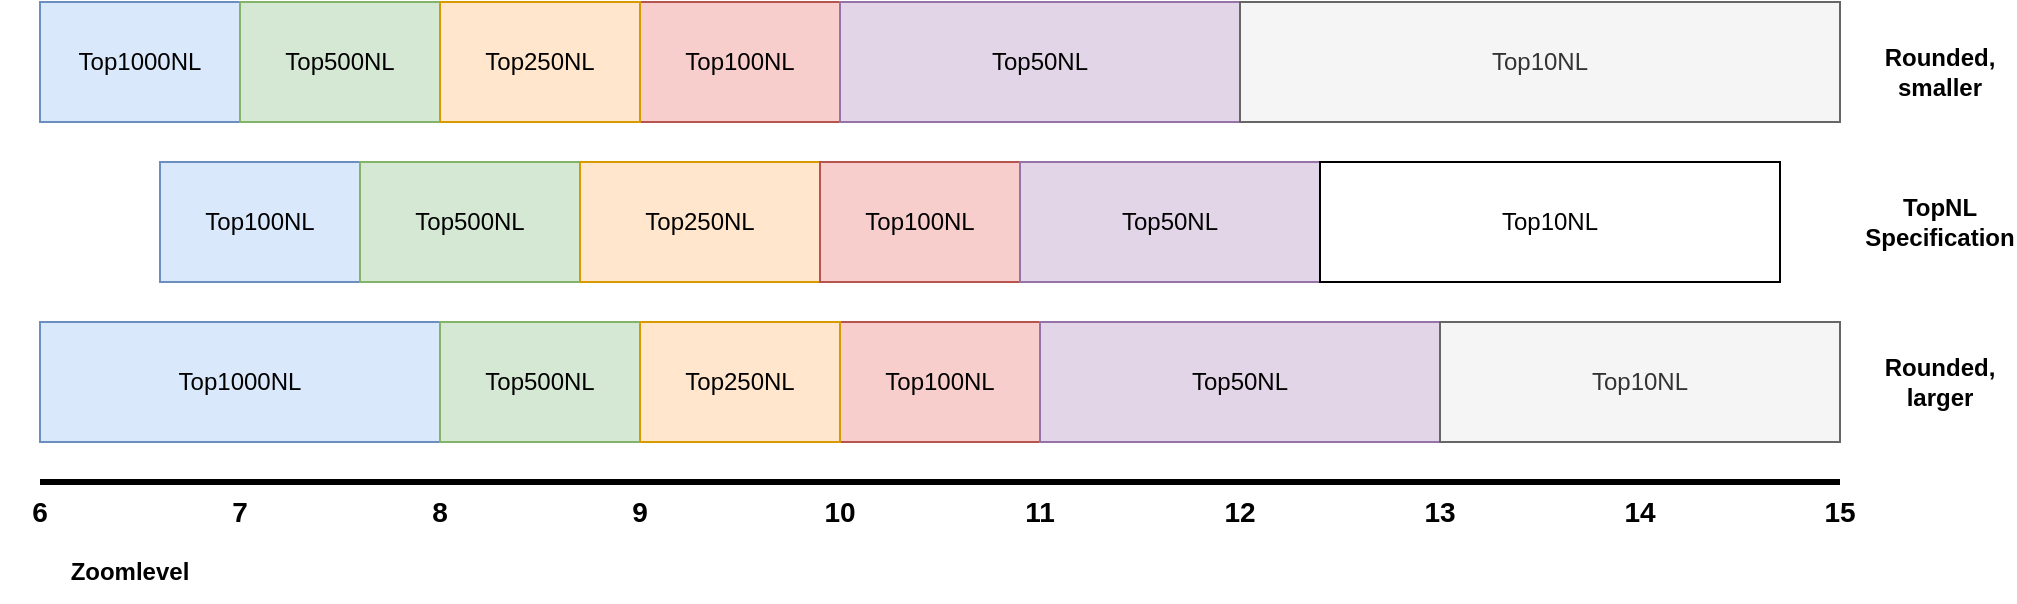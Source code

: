 <mxfile version="20.2.8" type="device"><diagram id="jrrCW1HdX-kcj0yqKOWZ" name="Page-1"><mxGraphModel dx="1184" dy="720" grid="1" gridSize="10" guides="1" tooltips="1" connect="1" arrows="1" fold="1" page="1" pageScale="1" pageWidth="827" pageHeight="1169" math="0" shadow="0"><root><mxCell id="0"/><mxCell id="1" parent="0"/><mxCell id="WMWVUPJpKU2P-5PiIZtv-1" value="" style="endArrow=none;html=1;rounded=0;strokeWidth=3;fontSize=14;fontStyle=1" edge="1" parent="1"><mxGeometry width="50" height="50" relative="1" as="geometry"><mxPoint x="240" y="440" as="sourcePoint"/><mxPoint x="1140" y="440" as="targetPoint"/></mxGeometry></mxCell><mxCell id="WMWVUPJpKU2P-5PiIZtv-5" value="6" style="text;html=1;strokeColor=none;fillColor=none;align=center;verticalAlign=middle;whiteSpace=wrap;rounded=0;fontSize=14;fontStyle=1" vertex="1" parent="1"><mxGeometry x="220" y="440" width="40" height="30" as="geometry"/></mxCell><mxCell id="WMWVUPJpKU2P-5PiIZtv-6" value="7" style="text;html=1;strokeColor=none;fillColor=none;align=center;verticalAlign=middle;whiteSpace=wrap;rounded=0;fontSize=14;fontStyle=1" vertex="1" parent="1"><mxGeometry x="320" y="440" width="40" height="30" as="geometry"/></mxCell><mxCell id="WMWVUPJpKU2P-5PiIZtv-7" value="8" style="text;html=1;strokeColor=none;fillColor=none;align=center;verticalAlign=middle;whiteSpace=wrap;rounded=0;fontSize=14;fontStyle=1" vertex="1" parent="1"><mxGeometry x="420" y="440" width="40" height="30" as="geometry"/></mxCell><mxCell id="WMWVUPJpKU2P-5PiIZtv-8" value="9" style="text;html=1;strokeColor=none;fillColor=none;align=center;verticalAlign=middle;whiteSpace=wrap;rounded=0;fontSize=14;fontStyle=1" vertex="1" parent="1"><mxGeometry x="520" y="440" width="40" height="30" as="geometry"/></mxCell><mxCell id="WMWVUPJpKU2P-5PiIZtv-9" value="10" style="text;html=1;strokeColor=none;fillColor=none;align=center;verticalAlign=middle;whiteSpace=wrap;rounded=0;fontSize=14;fontStyle=1" vertex="1" parent="1"><mxGeometry x="620" y="440" width="40" height="30" as="geometry"/></mxCell><mxCell id="WMWVUPJpKU2P-5PiIZtv-10" value="11" style="text;html=1;strokeColor=none;fillColor=none;align=center;verticalAlign=middle;whiteSpace=wrap;rounded=0;fontSize=14;fontStyle=1" vertex="1" parent="1"><mxGeometry x="720" y="440" width="40" height="30" as="geometry"/></mxCell><mxCell id="WMWVUPJpKU2P-5PiIZtv-11" value="12" style="text;html=1;strokeColor=none;fillColor=none;align=center;verticalAlign=middle;whiteSpace=wrap;rounded=0;fontSize=14;fontStyle=1" vertex="1" parent="1"><mxGeometry x="820" y="440" width="40" height="30" as="geometry"/></mxCell><mxCell id="WMWVUPJpKU2P-5PiIZtv-12" value="13" style="text;html=1;strokeColor=none;fillColor=none;align=center;verticalAlign=middle;whiteSpace=wrap;rounded=0;fontSize=14;fontStyle=1" vertex="1" parent="1"><mxGeometry x="920" y="440" width="40" height="30" as="geometry"/></mxCell><mxCell id="WMWVUPJpKU2P-5PiIZtv-13" value="14" style="text;html=1;strokeColor=none;fillColor=none;align=center;verticalAlign=middle;whiteSpace=wrap;rounded=0;fontSize=14;fontStyle=1" vertex="1" parent="1"><mxGeometry x="1020" y="440" width="40" height="30" as="geometry"/></mxCell><mxCell id="WMWVUPJpKU2P-5PiIZtv-14" value="15" style="text;html=1;strokeColor=none;fillColor=none;align=center;verticalAlign=middle;whiteSpace=wrap;rounded=0;fontSize=14;fontStyle=1" vertex="1" parent="1"><mxGeometry x="1120" y="440" width="40" height="30" as="geometry"/></mxCell><mxCell id="WMWVUPJpKU2P-5PiIZtv-16" value="Top100NL" style="rounded=0;whiteSpace=wrap;html=1;fillColor=#dae8fc;strokeColor=#6c8ebf;" vertex="1" parent="1"><mxGeometry x="300" y="280" width="100" height="60" as="geometry"/></mxCell><mxCell id="WMWVUPJpKU2P-5PiIZtv-17" value="Top500NL" style="rounded=0;whiteSpace=wrap;html=1;fillColor=#d5e8d4;strokeColor=#82b366;" vertex="1" parent="1"><mxGeometry x="400" y="280" width="110" height="60" as="geometry"/></mxCell><mxCell id="WMWVUPJpKU2P-5PiIZtv-18" value="Top250NL" style="rounded=0;whiteSpace=wrap;html=1;fillColor=#ffe6cc;strokeColor=#d79b00;" vertex="1" parent="1"><mxGeometry x="510" y="280" width="120" height="60" as="geometry"/></mxCell><mxCell id="WMWVUPJpKU2P-5PiIZtv-19" value="Top100NL" style="rounded=0;whiteSpace=wrap;html=1;fillColor=#f8cecc;strokeColor=#b85450;" vertex="1" parent="1"><mxGeometry x="630" y="280" width="100" height="60" as="geometry"/></mxCell><mxCell id="WMWVUPJpKU2P-5PiIZtv-20" value="Top50NL" style="rounded=0;whiteSpace=wrap;html=1;fillColor=#e1d5e7;strokeColor=#9673a6;" vertex="1" parent="1"><mxGeometry x="730" y="280" width="150" height="60" as="geometry"/></mxCell><mxCell id="WMWVUPJpKU2P-5PiIZtv-21" value="Top10NL" style="rounded=0;whiteSpace=wrap;html=1;" vertex="1" parent="1"><mxGeometry x="880" y="280" width="230" height="60" as="geometry"/></mxCell><mxCell id="WMWVUPJpKU2P-5PiIZtv-22" value="Top1000NL" style="rounded=0;whiteSpace=wrap;html=1;fillColor=#dae8fc;strokeColor=#6c8ebf;" vertex="1" parent="1"><mxGeometry x="240" y="360" width="200" height="60" as="geometry"/></mxCell><mxCell id="WMWVUPJpKU2P-5PiIZtv-23" value="Top500NL" style="rounded=0;whiteSpace=wrap;html=1;" vertex="1" parent="1"><mxGeometry x="440" y="360" width="100" height="60" as="geometry"/></mxCell><mxCell id="WMWVUPJpKU2P-5PiIZtv-24" value="Top250NL" style="rounded=0;whiteSpace=wrap;html=1;" vertex="1" parent="1"><mxGeometry x="540" y="360" width="100" height="60" as="geometry"/></mxCell><mxCell id="WMWVUPJpKU2P-5PiIZtv-25" value="Top100NL" style="rounded=0;whiteSpace=wrap;html=1;fillColor=#f8cecc;strokeColor=#b85450;" vertex="1" parent="1"><mxGeometry x="640" y="360" width="100" height="60" as="geometry"/></mxCell><mxCell id="WMWVUPJpKU2P-5PiIZtv-26" value="Top50NL" style="rounded=0;whiteSpace=wrap;html=1;" vertex="1" parent="1"><mxGeometry x="740" y="360" width="200" height="60" as="geometry"/></mxCell><mxCell id="WMWVUPJpKU2P-5PiIZtv-27" value="Top10NL" style="rounded=0;whiteSpace=wrap;html=1;" vertex="1" parent="1"><mxGeometry x="940" y="360" width="200" height="60" as="geometry"/></mxCell><mxCell id="WMWVUPJpKU2P-5PiIZtv-28" value="TopNL Specification" style="text;html=1;strokeColor=none;fillColor=none;align=center;verticalAlign=middle;whiteSpace=wrap;rounded=0;fontStyle=1" vertex="1" parent="1"><mxGeometry x="1160" y="295" width="60" height="30" as="geometry"/></mxCell><mxCell id="WMWVUPJpKU2P-5PiIZtv-29" value="Rounded, larger" style="text;html=1;strokeColor=none;fillColor=none;align=center;verticalAlign=middle;whiteSpace=wrap;rounded=0;fontStyle=1" vertex="1" parent="1"><mxGeometry x="1160" y="375" width="60" height="30" as="geometry"/></mxCell><mxCell id="WMWVUPJpKU2P-5PiIZtv-30" value="Top1000NL" style="rounded=0;whiteSpace=wrap;html=1;fillColor=#dae8fc;strokeColor=#6c8ebf;" vertex="1" parent="1"><mxGeometry x="240" y="200" width="100" height="60" as="geometry"/></mxCell><mxCell id="WMWVUPJpKU2P-5PiIZtv-31" value="Top500NL" style="rounded=0;whiteSpace=wrap;html=1;" vertex="1" parent="1"><mxGeometry x="340" y="200" width="100" height="60" as="geometry"/></mxCell><mxCell id="WMWVUPJpKU2P-5PiIZtv-32" value="Top250NL" style="rounded=0;whiteSpace=wrap;html=1;" vertex="1" parent="1"><mxGeometry x="440" y="200" width="100" height="60" as="geometry"/></mxCell><mxCell id="WMWVUPJpKU2P-5PiIZtv-33" value="Top100NL" style="rounded=0;whiteSpace=wrap;html=1;fillColor=#f8cecc;strokeColor=#b85450;" vertex="1" parent="1"><mxGeometry x="540" y="200" width="100" height="60" as="geometry"/></mxCell><mxCell id="WMWVUPJpKU2P-5PiIZtv-34" value="Top50NL" style="rounded=0;whiteSpace=wrap;html=1;" vertex="1" parent="1"><mxGeometry x="640" y="200" width="200" height="60" as="geometry"/></mxCell><mxCell id="WMWVUPJpKU2P-5PiIZtv-35" value="Top10NL" style="rounded=0;whiteSpace=wrap;html=1;" vertex="1" parent="1"><mxGeometry x="840" y="200" width="300" height="60" as="geometry"/></mxCell><mxCell id="WMWVUPJpKU2P-5PiIZtv-36" value="Rounded,&lt;br&gt;smaller" style="text;html=1;strokeColor=none;fillColor=none;align=center;verticalAlign=middle;whiteSpace=wrap;rounded=0;fontStyle=1" vertex="1" parent="1"><mxGeometry x="1160" y="220" width="60" height="30" as="geometry"/></mxCell><mxCell id="WMWVUPJpKU2P-5PiIZtv-37" value="Top500NL" style="rounded=0;whiteSpace=wrap;html=1;fillColor=#d5e8d4;strokeColor=#82b366;" vertex="1" parent="1"><mxGeometry x="340" y="200" width="100" height="60" as="geometry"/></mxCell><mxCell id="WMWVUPJpKU2P-5PiIZtv-38" value="Top500NL" style="rounded=0;whiteSpace=wrap;html=1;fillColor=#d5e8d4;strokeColor=#82b366;" vertex="1" parent="1"><mxGeometry x="440" y="360" width="100" height="60" as="geometry"/></mxCell><mxCell id="WMWVUPJpKU2P-5PiIZtv-39" value="Top250NL" style="rounded=0;whiteSpace=wrap;html=1;fillColor=#ffe6cc;strokeColor=#d79b00;" vertex="1" parent="1"><mxGeometry x="440" y="200" width="100" height="60" as="geometry"/></mxCell><mxCell id="WMWVUPJpKU2P-5PiIZtv-40" value="Top250NL" style="rounded=0;whiteSpace=wrap;html=1;fillColor=#ffe6cc;strokeColor=#d79b00;" vertex="1" parent="1"><mxGeometry x="540" y="360" width="100" height="60" as="geometry"/></mxCell><mxCell id="WMWVUPJpKU2P-5PiIZtv-41" value="Top50NL" style="rounded=0;whiteSpace=wrap;html=1;" vertex="1" parent="1"><mxGeometry x="640" y="200" width="200" height="60" as="geometry"/></mxCell><mxCell id="WMWVUPJpKU2P-5PiIZtv-42" value="Top50NL" style="rounded=0;whiteSpace=wrap;html=1;" vertex="1" parent="1"><mxGeometry x="740" y="360" width="200" height="60" as="geometry"/></mxCell><mxCell id="WMWVUPJpKU2P-5PiIZtv-43" value="Top50NL" style="rounded=0;whiteSpace=wrap;html=1;fillColor=#e1d5e7;strokeColor=#9673a6;" vertex="1" parent="1"><mxGeometry x="640" y="200" width="200" height="60" as="geometry"/></mxCell><mxCell id="WMWVUPJpKU2P-5PiIZtv-44" value="Top50NL" style="rounded=0;whiteSpace=wrap;html=1;fillColor=#e1d5e7;strokeColor=#9673a6;" vertex="1" parent="1"><mxGeometry x="740" y="360" width="200" height="60" as="geometry"/></mxCell><mxCell id="WMWVUPJpKU2P-5PiIZtv-45" value="Top10NL" style="rounded=0;whiteSpace=wrap;html=1;fillColor=#f5f5f5;fontColor=#333333;strokeColor=#666666;" vertex="1" parent="1"><mxGeometry x="840" y="200" width="300" height="60" as="geometry"/></mxCell><mxCell id="WMWVUPJpKU2P-5PiIZtv-46" value="Top10NL" style="rounded=0;whiteSpace=wrap;html=1;fillColor=#f5f5f5;fontColor=#333333;strokeColor=#666666;" vertex="1" parent="1"><mxGeometry x="940" y="360" width="200" height="60" as="geometry"/></mxCell><mxCell id="WMWVUPJpKU2P-5PiIZtv-47" value="Zoomlevel" style="text;html=1;strokeColor=none;fillColor=none;align=center;verticalAlign=middle;whiteSpace=wrap;rounded=0;fontStyle=1" vertex="1" parent="1"><mxGeometry x="240" y="470" width="90" height="30" as="geometry"/></mxCell></root></mxGraphModel></diagram></mxfile>